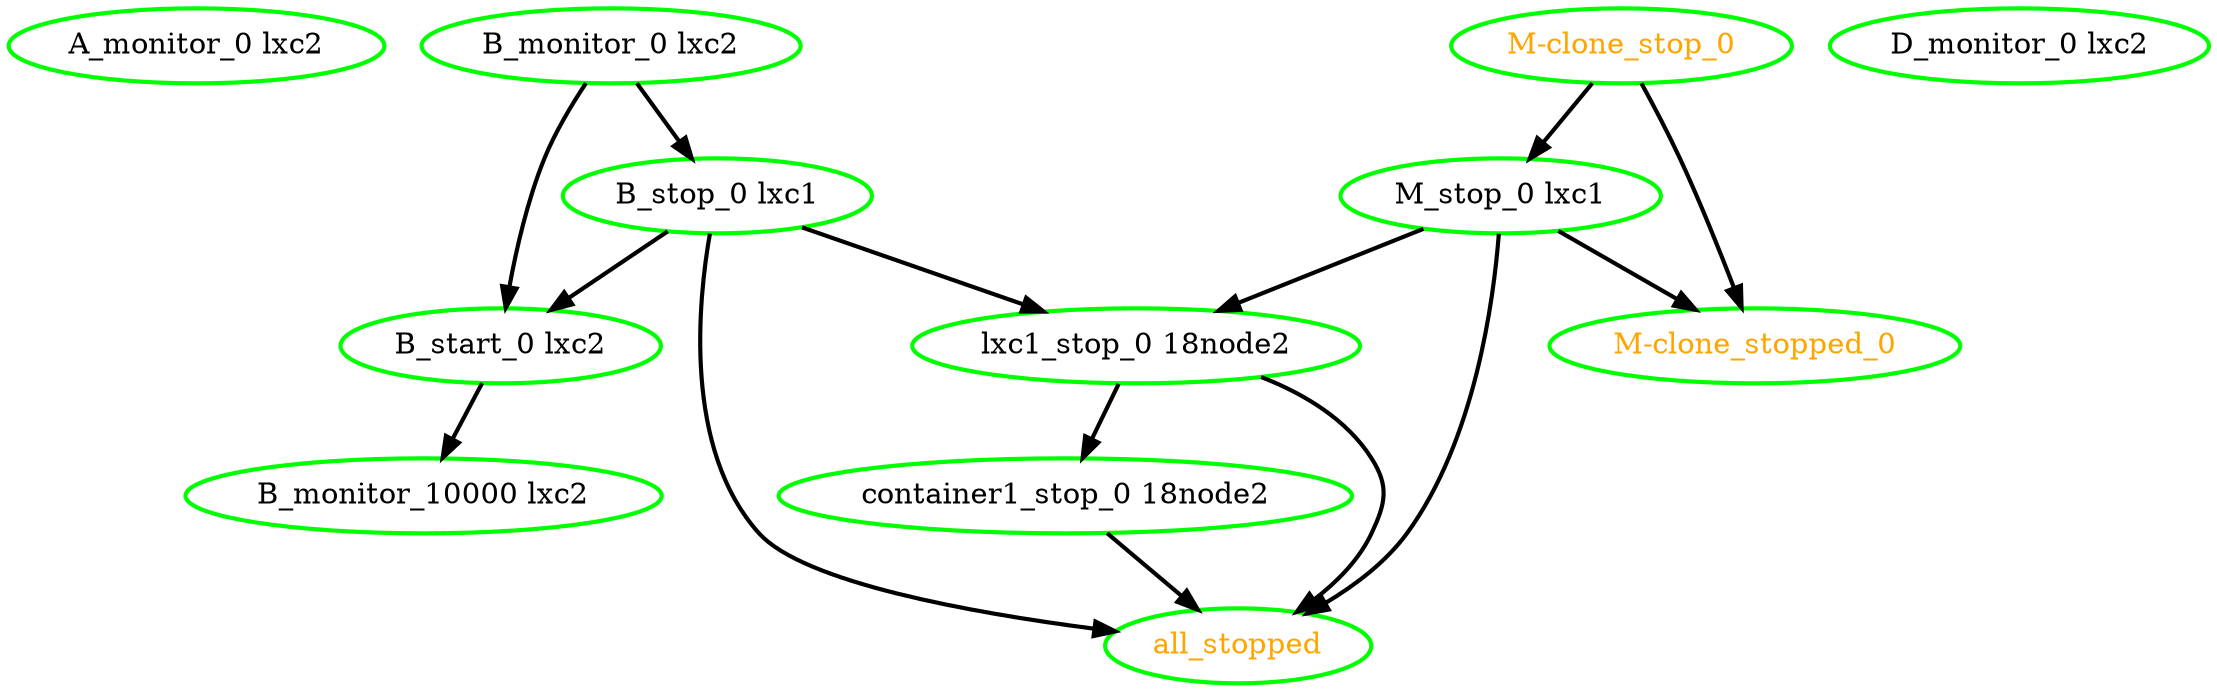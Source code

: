 digraph "g" {
"A_monitor_0 lxc2" [ style=bold color="green" fontcolor="black"]
"B_monitor_0 lxc2" -> "B_start_0 lxc2" [ style = bold]
"B_monitor_0 lxc2" -> "B_stop_0 lxc1" [ style = bold]
"B_monitor_0 lxc2" [ style=bold color="green" fontcolor="black"]
"B_monitor_10000 lxc2" [ style=bold color="green" fontcolor="black"]
"B_start_0 lxc2" -> "B_monitor_10000 lxc2" [ style = bold]
"B_start_0 lxc2" [ style=bold color="green" fontcolor="black"]
"B_stop_0 lxc1" -> "B_start_0 lxc2" [ style = bold]
"B_stop_0 lxc1" -> "all_stopped" [ style = bold]
"B_stop_0 lxc1" -> "lxc1_stop_0 18node2" [ style = bold]
"B_stop_0 lxc1" [ style=bold color="green" fontcolor="black"]
"D_monitor_0 lxc2" [ style=bold color="green" fontcolor="black"]
"M-clone_stop_0" -> "M-clone_stopped_0" [ style = bold]
"M-clone_stop_0" -> "M_stop_0 lxc1" [ style = bold]
"M-clone_stop_0" [ style=bold color="green" fontcolor="orange"]
"M-clone_stopped_0" [ style=bold color="green" fontcolor="orange"]
"M_stop_0 lxc1" -> "M-clone_stopped_0" [ style = bold]
"M_stop_0 lxc1" -> "all_stopped" [ style = bold]
"M_stop_0 lxc1" -> "lxc1_stop_0 18node2" [ style = bold]
"M_stop_0 lxc1" [ style=bold color="green" fontcolor="black"]
"all_stopped" [ style=bold color="green" fontcolor="orange"]
"container1_stop_0 18node2" -> "all_stopped" [ style = bold]
"container1_stop_0 18node2" [ style=bold color="green" fontcolor="black"]
"lxc1_stop_0 18node2" -> "all_stopped" [ style = bold]
"lxc1_stop_0 18node2" -> "container1_stop_0 18node2" [ style = bold]
"lxc1_stop_0 18node2" [ style=bold color="green" fontcolor="black"]
}
